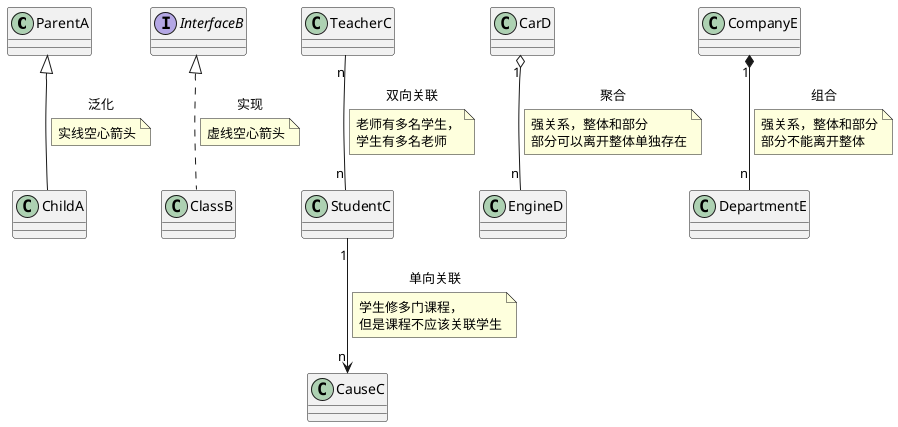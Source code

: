 @startuml

class ParentA
class ChildA
ParentA <|-- ChildA: 泛化
note on link: 实线空心箭头

interface InterfaceB
class ClassB
InterfaceB <|.. ClassB:实现
note on link: 虚线空心箭头

class TeacherC
class StudentC
Class CauseC
TeacherC "n" -- "n" StudentC:双向关联
note on link:老师有多名学生，\n学生有多名老师
StudentC "1" --> "n" CauseC:单向关联
note on link:学生修多门课程，\n但是课程不应该关联学生

class CarD
class EngineD
CarD "1" o-- "n" EngineD: 聚合
note on link:强关系，整体和部分\n部分可以离开整体单独存在

class CompanyE
class DepartmentE
CompanyE "1" *-- "n" DepartmentE: 组合
note on link:强关系，整体和部分\n部分不能离开整体


@enduml